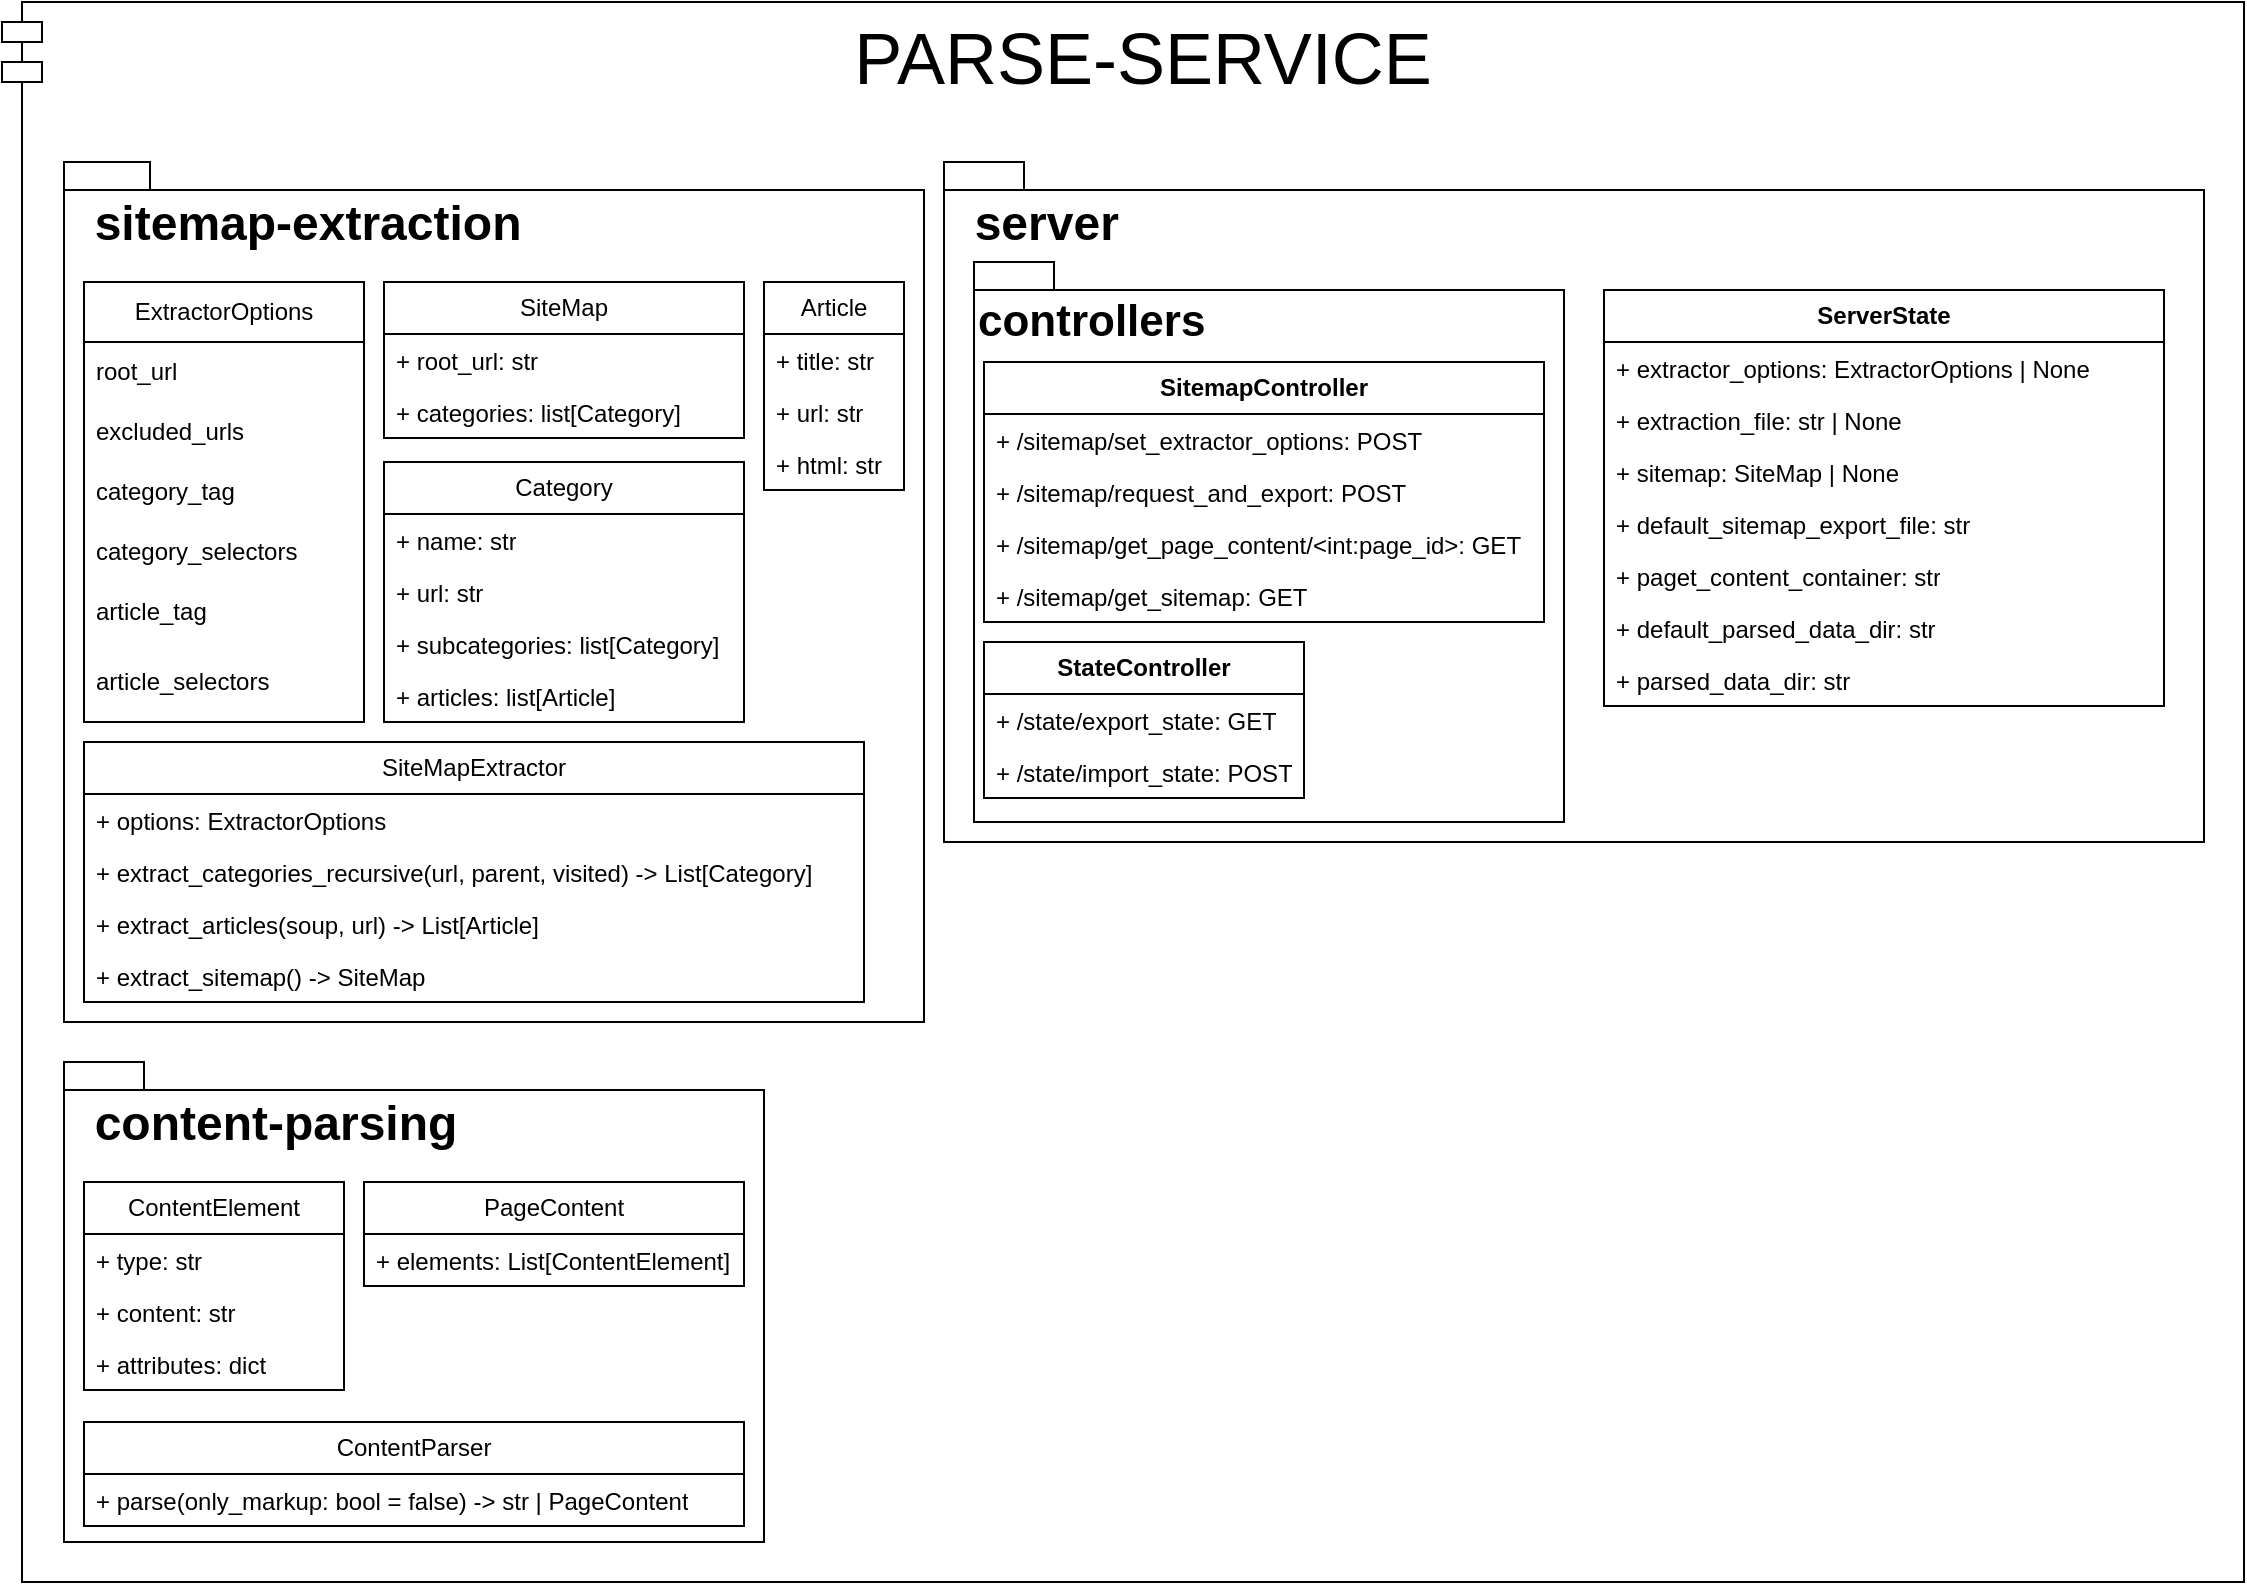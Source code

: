 <mxfile version="25.0.2">
  <diagram name="Страница — 1" id="Ejr061hIHWBovzw0B4ym">
    <mxGraphModel dx="2206" dy="1314" grid="1" gridSize="10" guides="1" tooltips="1" connect="1" arrows="1" fold="1" page="1" pageScale="1" pageWidth="1169" pageHeight="827" math="0" shadow="0">
      <root>
        <mxCell id="0" />
        <mxCell id="1" parent="0" />
        <mxCell id="9bQM4xXj7M_NjMeRhVff-58" value="&lt;font style=&quot;font-size: 36px;&quot;&gt;PARSE-SERVICE&lt;/font&gt;" style="shape=module;align=center;spacingLeft=20;align=center;verticalAlign=top;whiteSpace=wrap;html=1;" vertex="1" parent="1">
          <mxGeometry x="19" y="10" width="1121" height="790" as="geometry" />
        </mxCell>
        <mxCell id="9bQM4xXj7M_NjMeRhVff-79" value="" style="group" vertex="1" connectable="0" parent="1">
          <mxGeometry x="50" y="540" width="350" height="240" as="geometry" />
        </mxCell>
        <mxCell id="9bQM4xXj7M_NjMeRhVff-65" value="&lt;div style=&quot;&quot;&gt;&lt;span style=&quot;background-color: initial;&quot;&gt;&lt;font style=&quot;font-size: 24px;&quot;&gt;&amp;nbsp; content-parsing&lt;/font&gt;&lt;/span&gt;&lt;/div&gt;" style="shape=folder;fontStyle=1;spacingTop=10;tabWidth=40;tabHeight=14;tabPosition=left;html=1;whiteSpace=wrap;align=left;labelPosition=center;verticalLabelPosition=middle;verticalAlign=top;" vertex="1" parent="9bQM4xXj7M_NjMeRhVff-79">
          <mxGeometry width="350" height="240" as="geometry" />
        </mxCell>
        <mxCell id="9bQM4xXj7M_NjMeRhVff-66" value="ContentElement" style="swimlane;fontStyle=0;childLayout=stackLayout;horizontal=1;startSize=26;fillColor=none;horizontalStack=0;resizeParent=1;resizeParentMax=0;resizeLast=0;collapsible=1;marginBottom=0;whiteSpace=wrap;html=1;" vertex="1" parent="9bQM4xXj7M_NjMeRhVff-79">
          <mxGeometry x="10" y="60" width="130" height="104" as="geometry" />
        </mxCell>
        <mxCell id="9bQM4xXj7M_NjMeRhVff-67" value="+ type: str" style="text;strokeColor=none;fillColor=none;align=left;verticalAlign=top;spacingLeft=4;spacingRight=4;overflow=hidden;rotatable=0;points=[[0,0.5],[1,0.5]];portConstraint=eastwest;whiteSpace=wrap;html=1;" vertex="1" parent="9bQM4xXj7M_NjMeRhVff-66">
          <mxGeometry y="26" width="130" height="26" as="geometry" />
        </mxCell>
        <mxCell id="9bQM4xXj7M_NjMeRhVff-68" value="+ content: str" style="text;strokeColor=none;fillColor=none;align=left;verticalAlign=top;spacingLeft=4;spacingRight=4;overflow=hidden;rotatable=0;points=[[0,0.5],[1,0.5]];portConstraint=eastwest;whiteSpace=wrap;html=1;" vertex="1" parent="9bQM4xXj7M_NjMeRhVff-66">
          <mxGeometry y="52" width="130" height="26" as="geometry" />
        </mxCell>
        <mxCell id="9bQM4xXj7M_NjMeRhVff-69" value="+ attributes: dict" style="text;strokeColor=none;fillColor=none;align=left;verticalAlign=top;spacingLeft=4;spacingRight=4;overflow=hidden;rotatable=0;points=[[0,0.5],[1,0.5]];portConstraint=eastwest;whiteSpace=wrap;html=1;" vertex="1" parent="9bQM4xXj7M_NjMeRhVff-66">
          <mxGeometry y="78" width="130" height="26" as="geometry" />
        </mxCell>
        <mxCell id="9bQM4xXj7M_NjMeRhVff-70" value="PageContent" style="swimlane;fontStyle=0;childLayout=stackLayout;horizontal=1;startSize=26;fillColor=none;horizontalStack=0;resizeParent=1;resizeParentMax=0;resizeLast=0;collapsible=1;marginBottom=0;whiteSpace=wrap;html=1;" vertex="1" parent="9bQM4xXj7M_NjMeRhVff-79">
          <mxGeometry x="150" y="60" width="190" height="52" as="geometry" />
        </mxCell>
        <mxCell id="9bQM4xXj7M_NjMeRhVff-71" value="+ elements: List[ContentElement]" style="text;strokeColor=none;fillColor=none;align=left;verticalAlign=top;spacingLeft=4;spacingRight=4;overflow=hidden;rotatable=0;points=[[0,0.5],[1,0.5]];portConstraint=eastwest;whiteSpace=wrap;html=1;" vertex="1" parent="9bQM4xXj7M_NjMeRhVff-70">
          <mxGeometry y="26" width="190" height="26" as="geometry" />
        </mxCell>
        <mxCell id="9bQM4xXj7M_NjMeRhVff-74" value="ContentParser" style="swimlane;fontStyle=0;childLayout=stackLayout;horizontal=1;startSize=26;fillColor=none;horizontalStack=0;resizeParent=1;resizeParentMax=0;resizeLast=0;collapsible=1;marginBottom=0;whiteSpace=wrap;html=1;" vertex="1" parent="9bQM4xXj7M_NjMeRhVff-79">
          <mxGeometry x="10" y="180" width="330" height="52" as="geometry" />
        </mxCell>
        <mxCell id="9bQM4xXj7M_NjMeRhVff-75" value="+ parse(only_markup: bool = false) -&amp;gt; str | PageContent" style="text;strokeColor=none;fillColor=none;align=left;verticalAlign=top;spacingLeft=4;spacingRight=4;overflow=hidden;rotatable=0;points=[[0,0.5],[1,0.5]];portConstraint=eastwest;whiteSpace=wrap;html=1;" vertex="1" parent="9bQM4xXj7M_NjMeRhVff-74">
          <mxGeometry y="26" width="330" height="26" as="geometry" />
        </mxCell>
        <mxCell id="9bQM4xXj7M_NjMeRhVff-80" value="" style="group" vertex="1" connectable="0" parent="1">
          <mxGeometry x="50" y="90" width="430" height="430" as="geometry" />
        </mxCell>
        <mxCell id="9bQM4xXj7M_NjMeRhVff-59" value="&lt;div style=&quot;&quot;&gt;&lt;span style=&quot;background-color: initial;&quot;&gt;&lt;font style=&quot;font-size: 24px;&quot;&gt;&amp;nbsp; sitemap-extraction&lt;/font&gt;&lt;/span&gt;&lt;/div&gt;" style="shape=folder;fontStyle=1;spacingTop=10;tabWidth=40;tabHeight=14;tabPosition=left;html=1;whiteSpace=wrap;align=left;labelPosition=center;verticalLabelPosition=middle;verticalAlign=top;" vertex="1" parent="9bQM4xXj7M_NjMeRhVff-80">
          <mxGeometry width="430" height="430" as="geometry" />
        </mxCell>
        <mxCell id="9bQM4xXj7M_NjMeRhVff-7" value="ExtractorOptions" style="swimlane;fontStyle=0;childLayout=stackLayout;horizontal=1;startSize=30;horizontalStack=0;resizeParent=1;resizeParentMax=0;resizeLast=0;collapsible=1;marginBottom=0;whiteSpace=wrap;html=1;" vertex="1" parent="9bQM4xXj7M_NjMeRhVff-80">
          <mxGeometry x="10" y="60" width="140" height="220" as="geometry">
            <mxRectangle x="580" y="60" width="130" height="30" as="alternateBounds" />
          </mxGeometry>
        </mxCell>
        <mxCell id="9bQM4xXj7M_NjMeRhVff-8" value="root_url" style="text;strokeColor=none;fillColor=none;align=left;verticalAlign=middle;spacingLeft=4;spacingRight=4;overflow=hidden;points=[[0,0.5],[1,0.5]];portConstraint=eastwest;rotatable=0;whiteSpace=wrap;html=1;" vertex="1" parent="9bQM4xXj7M_NjMeRhVff-7">
          <mxGeometry y="30" width="140" height="30" as="geometry" />
        </mxCell>
        <mxCell id="9bQM4xXj7M_NjMeRhVff-9" value="excluded_urls" style="text;strokeColor=none;fillColor=none;align=left;verticalAlign=middle;spacingLeft=4;spacingRight=4;overflow=hidden;points=[[0,0.5],[1,0.5]];portConstraint=eastwest;rotatable=0;whiteSpace=wrap;html=1;" vertex="1" parent="9bQM4xXj7M_NjMeRhVff-7">
          <mxGeometry y="60" width="140" height="30" as="geometry" />
        </mxCell>
        <mxCell id="9bQM4xXj7M_NjMeRhVff-10" value="category_tag" style="text;strokeColor=none;fillColor=none;align=left;verticalAlign=middle;spacingLeft=4;spacingRight=4;overflow=hidden;points=[[0,0.5],[1,0.5]];portConstraint=eastwest;rotatable=0;whiteSpace=wrap;html=1;" vertex="1" parent="9bQM4xXj7M_NjMeRhVff-7">
          <mxGeometry y="90" width="140" height="30" as="geometry" />
        </mxCell>
        <mxCell id="9bQM4xXj7M_NjMeRhVff-16" value="category_selectors" style="text;strokeColor=none;fillColor=none;align=left;verticalAlign=middle;spacingLeft=4;spacingRight=4;overflow=hidden;points=[[0,0.5],[1,0.5]];portConstraint=eastwest;rotatable=0;whiteSpace=wrap;html=1;" vertex="1" parent="9bQM4xXj7M_NjMeRhVff-7">
          <mxGeometry y="120" width="140" height="30" as="geometry" />
        </mxCell>
        <mxCell id="9bQM4xXj7M_NjMeRhVff-18" value="article_tag" style="text;strokeColor=none;fillColor=none;align=left;verticalAlign=middle;spacingLeft=4;spacingRight=4;overflow=hidden;points=[[0,0.5],[1,0.5]];portConstraint=eastwest;rotatable=0;whiteSpace=wrap;html=1;" vertex="1" parent="9bQM4xXj7M_NjMeRhVff-7">
          <mxGeometry y="150" width="140" height="30" as="geometry" />
        </mxCell>
        <mxCell id="9bQM4xXj7M_NjMeRhVff-17" value="article_selectors" style="text;strokeColor=none;fillColor=none;align=left;verticalAlign=middle;spacingLeft=4;spacingRight=4;overflow=hidden;points=[[0,0.5],[1,0.5]];portConstraint=eastwest;rotatable=0;whiteSpace=wrap;html=1;" vertex="1" parent="9bQM4xXj7M_NjMeRhVff-7">
          <mxGeometry y="180" width="140" height="40" as="geometry" />
        </mxCell>
        <mxCell id="9bQM4xXj7M_NjMeRhVff-30" value="SiteMap" style="swimlane;fontStyle=0;childLayout=stackLayout;horizontal=1;startSize=26;fillColor=none;horizontalStack=0;resizeParent=1;resizeParentMax=0;resizeLast=0;collapsible=1;marginBottom=0;whiteSpace=wrap;html=1;" vertex="1" parent="9bQM4xXj7M_NjMeRhVff-80">
          <mxGeometry x="160" y="60" width="180" height="78" as="geometry" />
        </mxCell>
        <mxCell id="9bQM4xXj7M_NjMeRhVff-31" value="+ root_url: str" style="text;strokeColor=none;fillColor=none;align=left;verticalAlign=top;spacingLeft=4;spacingRight=4;overflow=hidden;rotatable=0;points=[[0,0.5],[1,0.5]];portConstraint=eastwest;whiteSpace=wrap;html=1;" vertex="1" parent="9bQM4xXj7M_NjMeRhVff-30">
          <mxGeometry y="26" width="180" height="26" as="geometry" />
        </mxCell>
        <mxCell id="9bQM4xXj7M_NjMeRhVff-32" value="+ categories: list[Category]" style="text;strokeColor=none;fillColor=none;align=left;verticalAlign=top;spacingLeft=4;spacingRight=4;overflow=hidden;rotatable=0;points=[[0,0.5],[1,0.5]];portConstraint=eastwest;whiteSpace=wrap;html=1;" vertex="1" parent="9bQM4xXj7M_NjMeRhVff-30">
          <mxGeometry y="52" width="180" height="26" as="geometry" />
        </mxCell>
        <mxCell id="9bQM4xXj7M_NjMeRhVff-33" value="Category" style="swimlane;fontStyle=0;childLayout=stackLayout;horizontal=1;startSize=26;fillColor=none;horizontalStack=0;resizeParent=1;resizeParentMax=0;resizeLast=0;collapsible=1;marginBottom=0;whiteSpace=wrap;html=1;" vertex="1" parent="9bQM4xXj7M_NjMeRhVff-80">
          <mxGeometry x="160" y="150" width="180" height="130" as="geometry" />
        </mxCell>
        <mxCell id="9bQM4xXj7M_NjMeRhVff-34" value="+ name: str" style="text;strokeColor=none;fillColor=none;align=left;verticalAlign=top;spacingLeft=4;spacingRight=4;overflow=hidden;rotatable=0;points=[[0,0.5],[1,0.5]];portConstraint=eastwest;whiteSpace=wrap;html=1;" vertex="1" parent="9bQM4xXj7M_NjMeRhVff-33">
          <mxGeometry y="26" width="180" height="26" as="geometry" />
        </mxCell>
        <mxCell id="9bQM4xXj7M_NjMeRhVff-36" value="+ url: str" style="text;strokeColor=none;fillColor=none;align=left;verticalAlign=top;spacingLeft=4;spacingRight=4;overflow=hidden;rotatable=0;points=[[0,0.5],[1,0.5]];portConstraint=eastwest;whiteSpace=wrap;html=1;" vertex="1" parent="9bQM4xXj7M_NjMeRhVff-33">
          <mxGeometry y="52" width="180" height="26" as="geometry" />
        </mxCell>
        <mxCell id="9bQM4xXj7M_NjMeRhVff-37" value="+ subcategories: list[Category]" style="text;strokeColor=none;fillColor=none;align=left;verticalAlign=top;spacingLeft=4;spacingRight=4;overflow=hidden;rotatable=0;points=[[0,0.5],[1,0.5]];portConstraint=eastwest;whiteSpace=wrap;html=1;" vertex="1" parent="9bQM4xXj7M_NjMeRhVff-33">
          <mxGeometry y="78" width="180" height="26" as="geometry" />
        </mxCell>
        <mxCell id="9bQM4xXj7M_NjMeRhVff-35" value="+ articles: list[Article]" style="text;strokeColor=none;fillColor=none;align=left;verticalAlign=top;spacingLeft=4;spacingRight=4;overflow=hidden;rotatable=0;points=[[0,0.5],[1,0.5]];portConstraint=eastwest;whiteSpace=wrap;html=1;" vertex="1" parent="9bQM4xXj7M_NjMeRhVff-33">
          <mxGeometry y="104" width="180" height="26" as="geometry" />
        </mxCell>
        <mxCell id="9bQM4xXj7M_NjMeRhVff-38" value="Article" style="swimlane;fontStyle=0;childLayout=stackLayout;horizontal=1;startSize=26;fillColor=none;horizontalStack=0;resizeParent=1;resizeParentMax=0;resizeLast=0;collapsible=1;marginBottom=0;whiteSpace=wrap;html=1;" vertex="1" parent="9bQM4xXj7M_NjMeRhVff-80">
          <mxGeometry x="350" y="60" width="70" height="104" as="geometry" />
        </mxCell>
        <mxCell id="9bQM4xXj7M_NjMeRhVff-39" value="+ title: str" style="text;strokeColor=none;fillColor=none;align=left;verticalAlign=top;spacingLeft=4;spacingRight=4;overflow=hidden;rotatable=0;points=[[0,0.5],[1,0.5]];portConstraint=eastwest;whiteSpace=wrap;html=1;" vertex="1" parent="9bQM4xXj7M_NjMeRhVff-38">
          <mxGeometry y="26" width="70" height="26" as="geometry" />
        </mxCell>
        <mxCell id="9bQM4xXj7M_NjMeRhVff-40" value="+ url: str" style="text;strokeColor=none;fillColor=none;align=left;verticalAlign=top;spacingLeft=4;spacingRight=4;overflow=hidden;rotatable=0;points=[[0,0.5],[1,0.5]];portConstraint=eastwest;whiteSpace=wrap;html=1;" vertex="1" parent="9bQM4xXj7M_NjMeRhVff-38">
          <mxGeometry y="52" width="70" height="26" as="geometry" />
        </mxCell>
        <mxCell id="9bQM4xXj7M_NjMeRhVff-41" value="+ html: str" style="text;strokeColor=none;fillColor=none;align=left;verticalAlign=top;spacingLeft=4;spacingRight=4;overflow=hidden;rotatable=0;points=[[0,0.5],[1,0.5]];portConstraint=eastwest;whiteSpace=wrap;html=1;" vertex="1" parent="9bQM4xXj7M_NjMeRhVff-38">
          <mxGeometry y="78" width="70" height="26" as="geometry" />
        </mxCell>
        <mxCell id="9bQM4xXj7M_NjMeRhVff-60" value="SiteMapExtractor" style="swimlane;fontStyle=0;childLayout=stackLayout;horizontal=1;startSize=26;fillColor=none;horizontalStack=0;resizeParent=1;resizeParentMax=0;resizeLast=0;collapsible=1;marginBottom=0;whiteSpace=wrap;html=1;" vertex="1" parent="9bQM4xXj7M_NjMeRhVff-80">
          <mxGeometry x="10" y="290" width="390" height="130" as="geometry" />
        </mxCell>
        <mxCell id="9bQM4xXj7M_NjMeRhVff-61" value="+ options: ExtractorOptions" style="text;strokeColor=none;fillColor=none;align=left;verticalAlign=top;spacingLeft=4;spacingRight=4;overflow=hidden;rotatable=0;points=[[0,0.5],[1,0.5]];portConstraint=eastwest;whiteSpace=wrap;html=1;" vertex="1" parent="9bQM4xXj7M_NjMeRhVff-60">
          <mxGeometry y="26" width="390" height="26" as="geometry" />
        </mxCell>
        <mxCell id="9bQM4xXj7M_NjMeRhVff-62" value="+ extract_categories_recursive(url, parent, visited) -&amp;gt; List[Category]" style="text;strokeColor=none;fillColor=none;align=left;verticalAlign=top;spacingLeft=4;spacingRight=4;overflow=hidden;rotatable=0;points=[[0,0.5],[1,0.5]];portConstraint=eastwest;whiteSpace=wrap;html=1;" vertex="1" parent="9bQM4xXj7M_NjMeRhVff-60">
          <mxGeometry y="52" width="390" height="26" as="geometry" />
        </mxCell>
        <mxCell id="9bQM4xXj7M_NjMeRhVff-63" value="+ extract_articles(soup, url) -&amp;gt; List[Article]" style="text;strokeColor=none;fillColor=none;align=left;verticalAlign=top;spacingLeft=4;spacingRight=4;overflow=hidden;rotatable=0;points=[[0,0.5],[1,0.5]];portConstraint=eastwest;whiteSpace=wrap;html=1;" vertex="1" parent="9bQM4xXj7M_NjMeRhVff-60">
          <mxGeometry y="78" width="390" height="26" as="geometry" />
        </mxCell>
        <mxCell id="9bQM4xXj7M_NjMeRhVff-64" value="+ extract_sitemap() -&amp;gt; SiteMap" style="text;strokeColor=none;fillColor=none;align=left;verticalAlign=top;spacingLeft=4;spacingRight=4;overflow=hidden;rotatable=0;points=[[0,0.5],[1,0.5]];portConstraint=eastwest;whiteSpace=wrap;html=1;" vertex="1" parent="9bQM4xXj7M_NjMeRhVff-60">
          <mxGeometry y="104" width="390" height="26" as="geometry" />
        </mxCell>
        <mxCell id="9bQM4xXj7M_NjMeRhVff-102" value="" style="group" vertex="1" connectable="0" parent="1">
          <mxGeometry x="490" y="90" width="630" height="340" as="geometry" />
        </mxCell>
        <mxCell id="9bQM4xXj7M_NjMeRhVff-81" value="&lt;div style=&quot;&quot;&gt;&lt;span style=&quot;background-color: initial;&quot;&gt;&lt;font style=&quot;font-size: 24px;&quot;&gt;&amp;nbsp; server&lt;/font&gt;&lt;/span&gt;&lt;/div&gt;" style="shape=folder;fontStyle=1;spacingTop=10;tabWidth=40;tabHeight=14;tabPosition=left;html=1;whiteSpace=wrap;align=left;labelPosition=center;verticalLabelPosition=middle;verticalAlign=top;" vertex="1" parent="9bQM4xXj7M_NjMeRhVff-102">
          <mxGeometry width="630" height="340" as="geometry" />
        </mxCell>
        <mxCell id="9bQM4xXj7M_NjMeRhVff-91" value="" style="group" vertex="1" connectable="0" parent="9bQM4xXj7M_NjMeRhVff-102">
          <mxGeometry x="15" y="50" width="295" height="280" as="geometry" />
        </mxCell>
        <mxCell id="9bQM4xXj7M_NjMeRhVff-82" value="&lt;div style=&quot;&quot;&gt;&lt;span style=&quot;background-color: initial;&quot;&gt;&lt;font style=&quot;font-size: 22px;&quot;&gt;controllers&lt;/font&gt;&lt;/span&gt;&lt;/div&gt;" style="shape=folder;fontStyle=1;spacingTop=10;tabWidth=40;tabHeight=14;tabPosition=left;html=1;whiteSpace=wrap;align=left;labelPosition=center;verticalLabelPosition=middle;verticalAlign=top;" vertex="1" parent="9bQM4xXj7M_NjMeRhVff-91">
          <mxGeometry width="295" height="280" as="geometry" />
        </mxCell>
        <mxCell id="9bQM4xXj7M_NjMeRhVff-83" value="&lt;b&gt;SitemapController&lt;/b&gt;" style="swimlane;fontStyle=0;childLayout=stackLayout;horizontal=1;startSize=26;fillColor=none;horizontalStack=0;resizeParent=1;resizeParentMax=0;resizeLast=0;collapsible=1;marginBottom=0;whiteSpace=wrap;html=1;" vertex="1" parent="9bQM4xXj7M_NjMeRhVff-91">
          <mxGeometry x="5" y="50" width="280" height="130" as="geometry" />
        </mxCell>
        <mxCell id="9bQM4xXj7M_NjMeRhVff-84" value="+ /sitemap/set_extractor_options: POST&lt;div&gt;&lt;br&gt;&lt;/div&gt;" style="text;strokeColor=none;fillColor=none;align=left;verticalAlign=top;spacingLeft=4;spacingRight=4;overflow=hidden;rotatable=0;points=[[0,0.5],[1,0.5]];portConstraint=eastwest;whiteSpace=wrap;html=1;" vertex="1" parent="9bQM4xXj7M_NjMeRhVff-83">
          <mxGeometry y="26" width="280" height="26" as="geometry" />
        </mxCell>
        <mxCell id="9bQM4xXj7M_NjMeRhVff-85" value="+ /sitemap/request_and_export: POST" style="text;strokeColor=none;fillColor=none;align=left;verticalAlign=top;spacingLeft=4;spacingRight=4;overflow=hidden;rotatable=0;points=[[0,0.5],[1,0.5]];portConstraint=eastwest;whiteSpace=wrap;html=1;" vertex="1" parent="9bQM4xXj7M_NjMeRhVff-83">
          <mxGeometry y="52" width="280" height="26" as="geometry" />
        </mxCell>
        <mxCell id="9bQM4xXj7M_NjMeRhVff-86" value="+ /sitemap/get_page_content/&amp;lt;int:page_id&amp;gt;: GET" style="text;strokeColor=none;fillColor=none;align=left;verticalAlign=top;spacingLeft=4;spacingRight=4;overflow=hidden;rotatable=0;points=[[0,0.5],[1,0.5]];portConstraint=eastwest;whiteSpace=wrap;html=1;" vertex="1" parent="9bQM4xXj7M_NjMeRhVff-83">
          <mxGeometry y="78" width="280" height="26" as="geometry" />
        </mxCell>
        <mxCell id="9bQM4xXj7M_NjMeRhVff-87" value="+ /sitemap/get_sitemap: GET" style="text;strokeColor=none;fillColor=none;align=left;verticalAlign=top;spacingLeft=4;spacingRight=4;overflow=hidden;rotatable=0;points=[[0,0.5],[1,0.5]];portConstraint=eastwest;whiteSpace=wrap;html=1;" vertex="1" parent="9bQM4xXj7M_NjMeRhVff-83">
          <mxGeometry y="104" width="280" height="26" as="geometry" />
        </mxCell>
        <mxCell id="9bQM4xXj7M_NjMeRhVff-88" value="&lt;b&gt;StateController&lt;/b&gt;" style="swimlane;fontStyle=0;childLayout=stackLayout;horizontal=1;startSize=26;fillColor=none;horizontalStack=0;resizeParent=1;resizeParentMax=0;resizeLast=0;collapsible=1;marginBottom=0;whiteSpace=wrap;html=1;" vertex="1" parent="9bQM4xXj7M_NjMeRhVff-91">
          <mxGeometry x="5" y="190" width="160" height="78" as="geometry" />
        </mxCell>
        <mxCell id="9bQM4xXj7M_NjMeRhVff-89" value="&lt;div&gt;+ /state/export_state: GET&lt;/div&gt;" style="text;strokeColor=none;fillColor=none;align=left;verticalAlign=top;spacingLeft=4;spacingRight=4;overflow=hidden;rotatable=0;points=[[0,0.5],[1,0.5]];portConstraint=eastwest;whiteSpace=wrap;html=1;" vertex="1" parent="9bQM4xXj7M_NjMeRhVff-88">
          <mxGeometry y="26" width="160" height="26" as="geometry" />
        </mxCell>
        <mxCell id="9bQM4xXj7M_NjMeRhVff-90" value="+ /state/import_state: POST" style="text;strokeColor=none;fillColor=none;align=left;verticalAlign=top;spacingLeft=4;spacingRight=4;overflow=hidden;rotatable=0;points=[[0,0.5],[1,0.5]];portConstraint=eastwest;whiteSpace=wrap;html=1;" vertex="1" parent="9bQM4xXj7M_NjMeRhVff-88">
          <mxGeometry y="52" width="160" height="26" as="geometry" />
        </mxCell>
        <mxCell id="9bQM4xXj7M_NjMeRhVff-92" value="&lt;b&gt;ServerState&lt;/b&gt;" style="swimlane;fontStyle=0;childLayout=stackLayout;horizontal=1;startSize=26;fillColor=none;horizontalStack=0;resizeParent=1;resizeParentMax=0;resizeLast=0;collapsible=1;marginBottom=0;whiteSpace=wrap;html=1;" vertex="1" parent="9bQM4xXj7M_NjMeRhVff-102">
          <mxGeometry x="330" y="64" width="280" height="208" as="geometry" />
        </mxCell>
        <mxCell id="9bQM4xXj7M_NjMeRhVff-93" value="&lt;div&gt;+ extractor_options: ExtractorOptions | None&lt;/div&gt;" style="text;strokeColor=none;fillColor=none;align=left;verticalAlign=top;spacingLeft=4;spacingRight=4;overflow=hidden;rotatable=0;points=[[0,0.5],[1,0.5]];portConstraint=eastwest;whiteSpace=wrap;html=1;" vertex="1" parent="9bQM4xXj7M_NjMeRhVff-92">
          <mxGeometry y="26" width="280" height="26" as="geometry" />
        </mxCell>
        <mxCell id="9bQM4xXj7M_NjMeRhVff-94" value="+ extraction_file: str | None" style="text;strokeColor=none;fillColor=none;align=left;verticalAlign=top;spacingLeft=4;spacingRight=4;overflow=hidden;rotatable=0;points=[[0,0.5],[1,0.5]];portConstraint=eastwest;whiteSpace=wrap;html=1;" vertex="1" parent="9bQM4xXj7M_NjMeRhVff-92">
          <mxGeometry y="52" width="280" height="26" as="geometry" />
        </mxCell>
        <mxCell id="9bQM4xXj7M_NjMeRhVff-95" value="+ sitemap: SiteMap | None" style="text;strokeColor=none;fillColor=none;align=left;verticalAlign=top;spacingLeft=4;spacingRight=4;overflow=hidden;rotatable=0;points=[[0,0.5],[1,0.5]];portConstraint=eastwest;whiteSpace=wrap;html=1;" vertex="1" parent="9bQM4xXj7M_NjMeRhVff-92">
          <mxGeometry y="78" width="280" height="26" as="geometry" />
        </mxCell>
        <mxCell id="9bQM4xXj7M_NjMeRhVff-97" value="+ default_sitemap_export_file: str" style="text;strokeColor=none;fillColor=none;align=left;verticalAlign=top;spacingLeft=4;spacingRight=4;overflow=hidden;rotatable=0;points=[[0,0.5],[1,0.5]];portConstraint=eastwest;whiteSpace=wrap;html=1;" vertex="1" parent="9bQM4xXj7M_NjMeRhVff-92">
          <mxGeometry y="104" width="280" height="26" as="geometry" />
        </mxCell>
        <mxCell id="9bQM4xXj7M_NjMeRhVff-96" value="+ paget_content_container: str" style="text;strokeColor=none;fillColor=none;align=left;verticalAlign=top;spacingLeft=4;spacingRight=4;overflow=hidden;rotatable=0;points=[[0,0.5],[1,0.5]];portConstraint=eastwest;whiteSpace=wrap;html=1;" vertex="1" parent="9bQM4xXj7M_NjMeRhVff-92">
          <mxGeometry y="130" width="280" height="26" as="geometry" />
        </mxCell>
        <mxCell id="9bQM4xXj7M_NjMeRhVff-98" value="+ default_parsed_data_dir: str" style="text;strokeColor=none;fillColor=none;align=left;verticalAlign=top;spacingLeft=4;spacingRight=4;overflow=hidden;rotatable=0;points=[[0,0.5],[1,0.5]];portConstraint=eastwest;whiteSpace=wrap;html=1;" vertex="1" parent="9bQM4xXj7M_NjMeRhVff-92">
          <mxGeometry y="156" width="280" height="26" as="geometry" />
        </mxCell>
        <mxCell id="9bQM4xXj7M_NjMeRhVff-99" value="+ parsed_data_dir: str" style="text;strokeColor=none;fillColor=none;align=left;verticalAlign=top;spacingLeft=4;spacingRight=4;overflow=hidden;rotatable=0;points=[[0,0.5],[1,0.5]];portConstraint=eastwest;whiteSpace=wrap;html=1;" vertex="1" parent="9bQM4xXj7M_NjMeRhVff-92">
          <mxGeometry y="182" width="280" height="26" as="geometry" />
        </mxCell>
      </root>
    </mxGraphModel>
  </diagram>
</mxfile>

